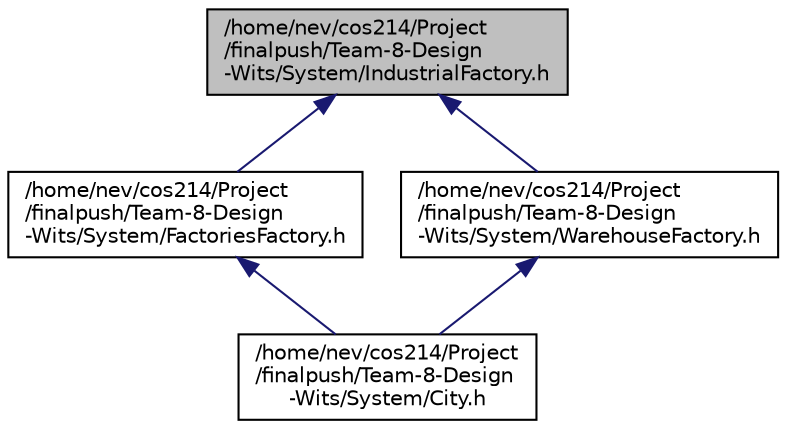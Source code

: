 digraph "/home/nev/cos214/Project/finalpush/Team-8-Design-Wits/System/IndustrialFactory.h"
{
 // LATEX_PDF_SIZE
  edge [fontname="Helvetica",fontsize="10",labelfontname="Helvetica",labelfontsize="10"];
  node [fontname="Helvetica",fontsize="10",shape=record];
  Node1 [label="/home/nev/cos214/Project\l/finalpush/Team-8-Design\l-Wits/System/IndustrialFactory.h",height=0.2,width=0.4,color="black", fillcolor="grey75", style="filled", fontcolor="black",tooltip="Defines the IndustrialFactory class interface."];
  Node1 -> Node2 [dir="back",color="midnightblue",fontsize="10",style="solid"];
  Node2 [label="/home/nev/cos214/Project\l/finalpush/Team-8-Design\l-Wits/System/FactoriesFactory.h",height=0.2,width=0.4,color="black", fillcolor="white", style="filled",URL="$FactoriesFactory_8h.html",tooltip="Defines the FactoriesFactory class interface."];
  Node2 -> Node3 [dir="back",color="midnightblue",fontsize="10",style="solid"];
  Node3 [label="/home/nev/cos214/Project\l/finalpush/Team-8-Design\l-Wits/System/City.h",height=0.2,width=0.4,color="black", fillcolor="white", style="filled",URL="$City_8h_source.html",tooltip=" "];
  Node1 -> Node4 [dir="back",color="midnightblue",fontsize="10",style="solid"];
  Node4 [label="/home/nev/cos214/Project\l/finalpush/Team-8-Design\l-Wits/System/WarehouseFactory.h",height=0.2,width=0.4,color="black", fillcolor="white", style="filled",URL="$WarehouseFactory_8h_source.html",tooltip=" "];
  Node4 -> Node3 [dir="back",color="midnightblue",fontsize="10",style="solid"];
}
